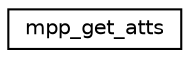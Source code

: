 digraph "Graphical Class Hierarchy"
{
 // INTERACTIVE_SVG=YES
 // LATEX_PDF_SIZE
  edge [fontname="Helvetica",fontsize="10",labelfontname="Helvetica",labelfontsize="10"];
  node [fontname="Helvetica",fontsize="10",shape=record];
  rankdir="LR";
  Node0 [label="mpp_get_atts",height=0.2,width=0.4,color="black", fillcolor="white", style="filled",URL="$interfacempp__io__mod_1_1mpp__get__atts.html",tooltip="Get file global metadata."];
}
